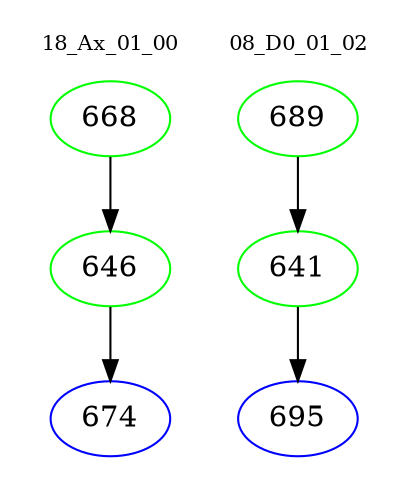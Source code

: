 digraph{
subgraph cluster_0 {
color = white
label = "18_Ax_01_00";
fontsize=10;
T0_668 [label="668", color="green"]
T0_668 -> T0_646 [color="black"]
T0_646 [label="646", color="green"]
T0_646 -> T0_674 [color="black"]
T0_674 [label="674", color="blue"]
}
subgraph cluster_1 {
color = white
label = "08_D0_01_02";
fontsize=10;
T1_689 [label="689", color="green"]
T1_689 -> T1_641 [color="black"]
T1_641 [label="641", color="green"]
T1_641 -> T1_695 [color="black"]
T1_695 [label="695", color="blue"]
}
}
